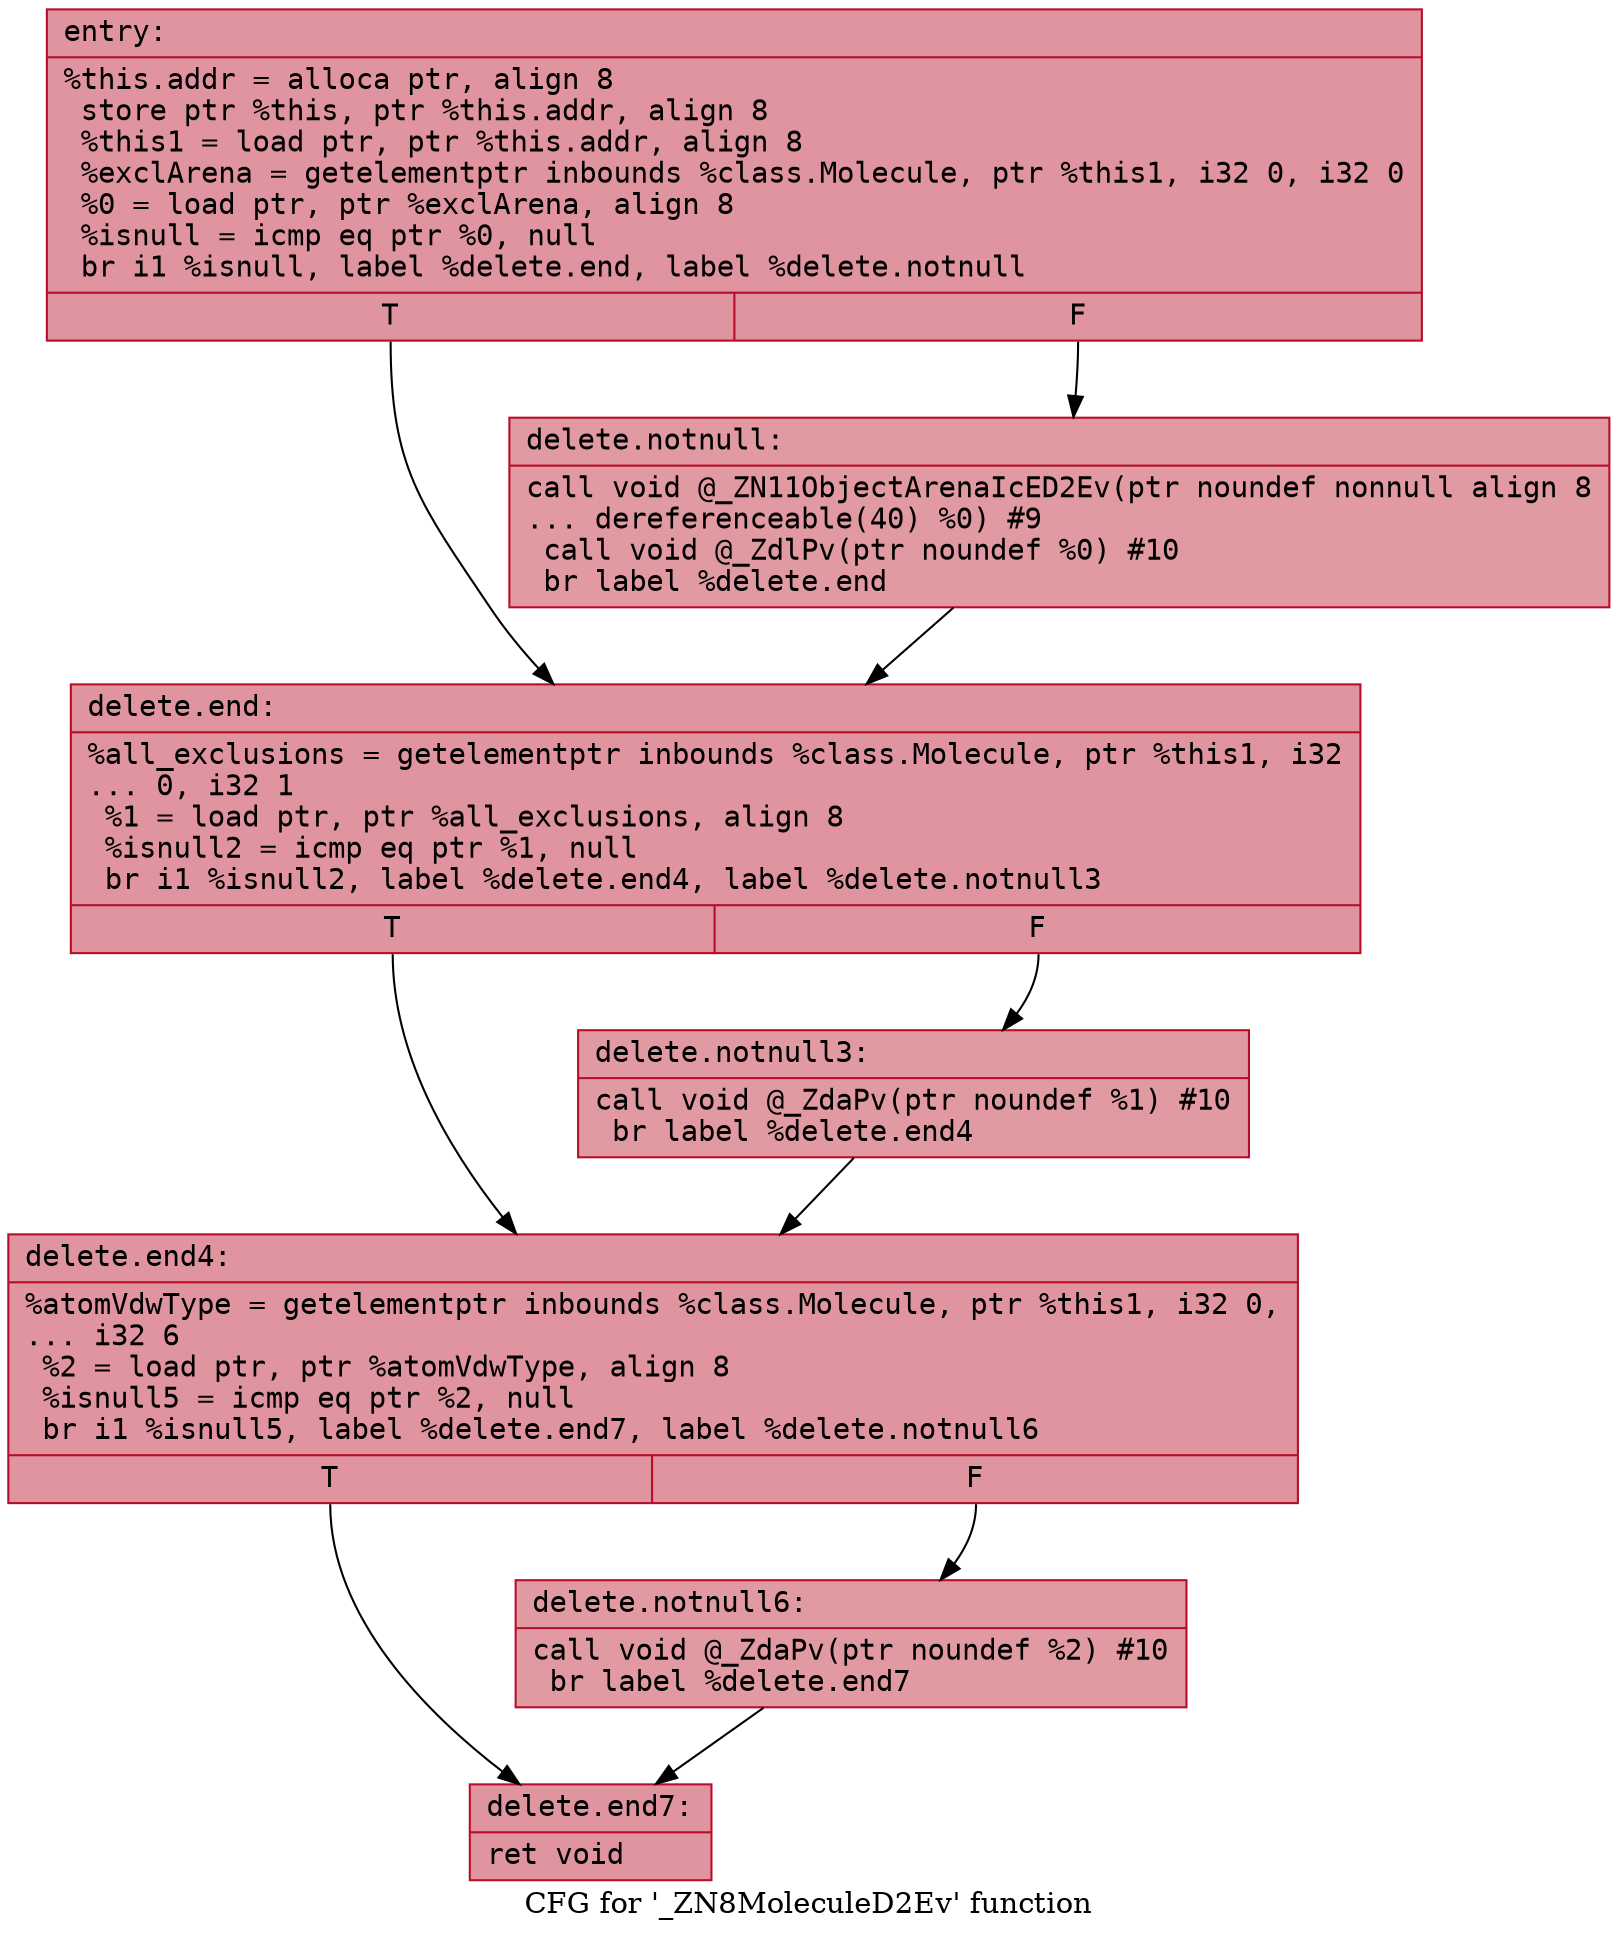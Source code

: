 digraph "CFG for '_ZN8MoleculeD2Ev' function" {
	label="CFG for '_ZN8MoleculeD2Ev' function";

	Node0x55775c3a6a40 [shape=record,color="#b70d28ff", style=filled, fillcolor="#b70d2870" fontname="Courier",label="{entry:\l|  %this.addr = alloca ptr, align 8\l  store ptr %this, ptr %this.addr, align 8\l  %this1 = load ptr, ptr %this.addr, align 8\l  %exclArena = getelementptr inbounds %class.Molecule, ptr %this1, i32 0, i32 0\l  %0 = load ptr, ptr %exclArena, align 8\l  %isnull = icmp eq ptr %0, null\l  br i1 %isnull, label %delete.end, label %delete.notnull\l|{<s0>T|<s1>F}}"];
	Node0x55775c3a6a40:s0 -> Node0x55775c3a6cd0[tooltip="entry -> delete.end\nProbability 37.50%" ];
	Node0x55775c3a6a40:s1 -> Node0x55775c3a6d50[tooltip="entry -> delete.notnull\nProbability 62.50%" ];
	Node0x55775c3a6d50 [shape=record,color="#b70d28ff", style=filled, fillcolor="#bb1b2c70" fontname="Courier",label="{delete.notnull:\l|  call void @_ZN11ObjectArenaIcED2Ev(ptr noundef nonnull align 8\l... dereferenceable(40) %0) #9\l  call void @_ZdlPv(ptr noundef %0) #10\l  br label %delete.end\l}"];
	Node0x55775c3a6d50 -> Node0x55775c3a6cd0[tooltip="delete.notnull -> delete.end\nProbability 100.00%" ];
	Node0x55775c3a6cd0 [shape=record,color="#b70d28ff", style=filled, fillcolor="#b70d2870" fontname="Courier",label="{delete.end:\l|  %all_exclusions = getelementptr inbounds %class.Molecule, ptr %this1, i32\l... 0, i32 1\l  %1 = load ptr, ptr %all_exclusions, align 8\l  %isnull2 = icmp eq ptr %1, null\l  br i1 %isnull2, label %delete.end4, label %delete.notnull3\l|{<s0>T|<s1>F}}"];
	Node0x55775c3a6cd0:s0 -> Node0x55775c3a73d0[tooltip="delete.end -> delete.end4\nProbability 37.50%" ];
	Node0x55775c3a6cd0:s1 -> Node0x55775c3a7450[tooltip="delete.end -> delete.notnull3\nProbability 62.50%" ];
	Node0x55775c3a7450 [shape=record,color="#b70d28ff", style=filled, fillcolor="#bb1b2c70" fontname="Courier",label="{delete.notnull3:\l|  call void @_ZdaPv(ptr noundef %1) #10\l  br label %delete.end4\l}"];
	Node0x55775c3a7450 -> Node0x55775c3a73d0[tooltip="delete.notnull3 -> delete.end4\nProbability 100.00%" ];
	Node0x55775c3a73d0 [shape=record,color="#b70d28ff", style=filled, fillcolor="#b70d2870" fontname="Courier",label="{delete.end4:\l|  %atomVdwType = getelementptr inbounds %class.Molecule, ptr %this1, i32 0,\l... i32 6\l  %2 = load ptr, ptr %atomVdwType, align 8\l  %isnull5 = icmp eq ptr %2, null\l  br i1 %isnull5, label %delete.end7, label %delete.notnull6\l|{<s0>T|<s1>F}}"];
	Node0x55775c3a73d0:s0 -> Node0x55775c3a7b40[tooltip="delete.end4 -> delete.end7\nProbability 37.50%" ];
	Node0x55775c3a73d0:s1 -> Node0x55775c3a7bc0[tooltip="delete.end4 -> delete.notnull6\nProbability 62.50%" ];
	Node0x55775c3a7bc0 [shape=record,color="#b70d28ff", style=filled, fillcolor="#bb1b2c70" fontname="Courier",label="{delete.notnull6:\l|  call void @_ZdaPv(ptr noundef %2) #10\l  br label %delete.end7\l}"];
	Node0x55775c3a7bc0 -> Node0x55775c3a7b40[tooltip="delete.notnull6 -> delete.end7\nProbability 100.00%" ];
	Node0x55775c3a7b40 [shape=record,color="#b70d28ff", style=filled, fillcolor="#b70d2870" fontname="Courier",label="{delete.end7:\l|  ret void\l}"];
}
